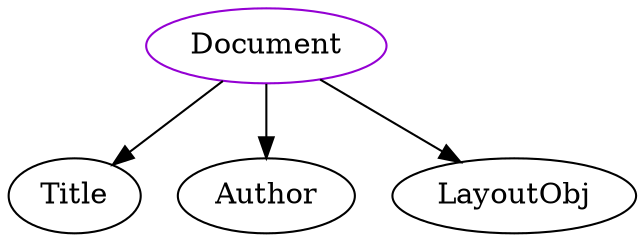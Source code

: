 digraph document{
Document -> Title;
Document -> Author;
Document -> LayoutObj;
Document	[shape=oval, color=darkviolet, label="Document"];
}
